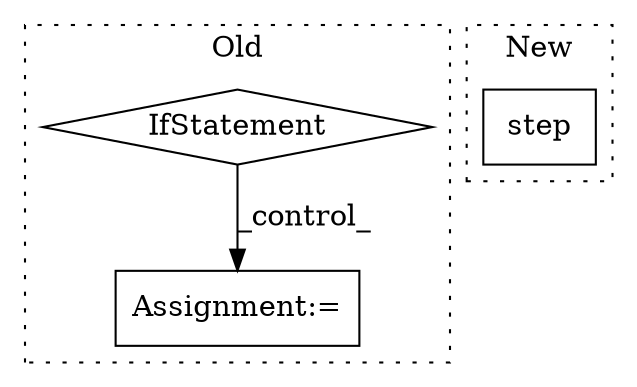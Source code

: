 digraph G {
subgraph cluster0 {
1 [label="IfStatement" a="25" s="1475,1500" l="4,2" shape="diamond"];
3 [label="Assignment:=" a="7" s="1639,1731" l="57,2" shape="box"];
label = "Old";
style="dotted";
}
subgraph cluster1 {
2 [label="step" a="32" s="2240,2246" l="5,1" shape="box"];
label = "New";
style="dotted";
}
1 -> 3 [label="_control_"];
}